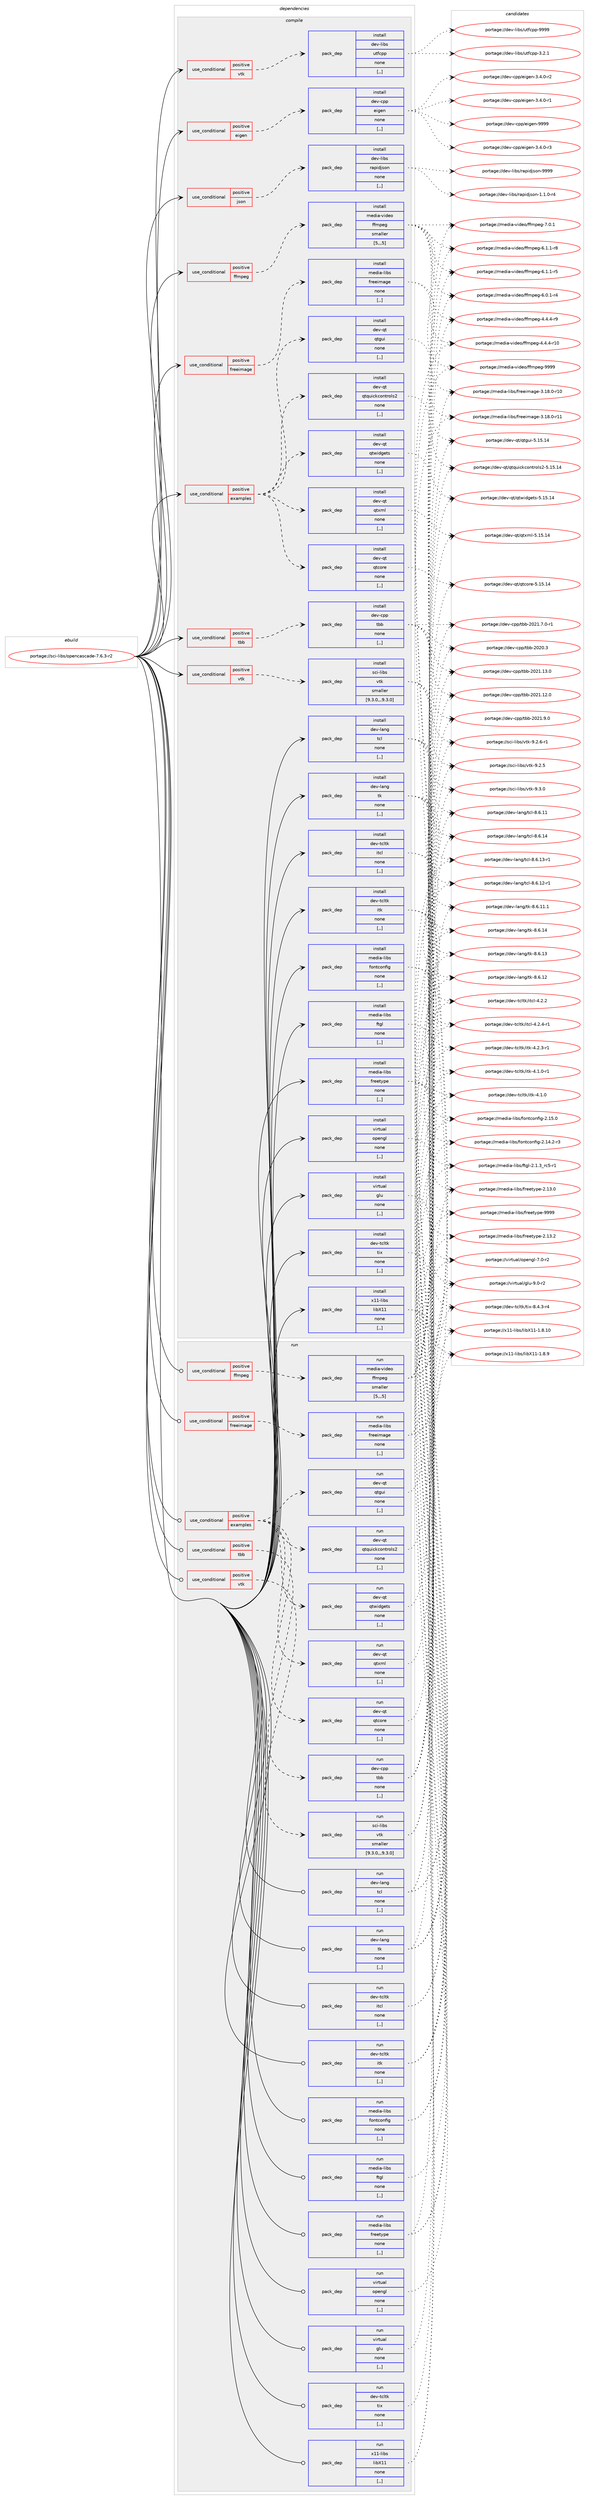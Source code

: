 digraph prolog {

# *************
# Graph options
# *************

newrank=true;
concentrate=true;
compound=true;
graph [rankdir=LR,fontname=Helvetica,fontsize=10,ranksep=1.5];#, ranksep=2.5, nodesep=0.2];
edge  [arrowhead=vee];
node  [fontname=Helvetica,fontsize=10];

# **********
# The ebuild
# **********

subgraph cluster_leftcol {
color=gray;
label=<<i>ebuild</i>>;
id [label="portage://sci-libs/opencascade-7.6.3-r2", color=red, width=4, href="../sci-libs/opencascade-7.6.3-r2.svg"];
}

# ****************
# The dependencies
# ****************

subgraph cluster_midcol {
color=gray;
label=<<i>dependencies</i>>;
subgraph cluster_compile {
fillcolor="#eeeeee";
style=filled;
label=<<i>compile</i>>;
subgraph cond107196 {
dependency404841 [label=<<TABLE BORDER="0" CELLBORDER="1" CELLSPACING="0" CELLPADDING="4"><TR><TD ROWSPAN="3" CELLPADDING="10">use_conditional</TD></TR><TR><TD>positive</TD></TR><TR><TD>eigen</TD></TR></TABLE>>, shape=none, color=red];
subgraph pack294771 {
dependency404842 [label=<<TABLE BORDER="0" CELLBORDER="1" CELLSPACING="0" CELLPADDING="4" WIDTH="220"><TR><TD ROWSPAN="6" CELLPADDING="30">pack_dep</TD></TR><TR><TD WIDTH="110">install</TD></TR><TR><TD>dev-cpp</TD></TR><TR><TD>eigen</TD></TR><TR><TD>none</TD></TR><TR><TD>[,,]</TD></TR></TABLE>>, shape=none, color=blue];
}
dependency404841:e -> dependency404842:w [weight=20,style="dashed",arrowhead="vee"];
}
id:e -> dependency404841:w [weight=20,style="solid",arrowhead="vee"];
subgraph cond107197 {
dependency404843 [label=<<TABLE BORDER="0" CELLBORDER="1" CELLSPACING="0" CELLPADDING="4"><TR><TD ROWSPAN="3" CELLPADDING="10">use_conditional</TD></TR><TR><TD>positive</TD></TR><TR><TD>examples</TD></TR></TABLE>>, shape=none, color=red];
subgraph pack294772 {
dependency404844 [label=<<TABLE BORDER="0" CELLBORDER="1" CELLSPACING="0" CELLPADDING="4" WIDTH="220"><TR><TD ROWSPAN="6" CELLPADDING="30">pack_dep</TD></TR><TR><TD WIDTH="110">install</TD></TR><TR><TD>dev-qt</TD></TR><TR><TD>qtcore</TD></TR><TR><TD>none</TD></TR><TR><TD>[,,]</TD></TR></TABLE>>, shape=none, color=blue];
}
dependency404843:e -> dependency404844:w [weight=20,style="dashed",arrowhead="vee"];
subgraph pack294773 {
dependency404845 [label=<<TABLE BORDER="0" CELLBORDER="1" CELLSPACING="0" CELLPADDING="4" WIDTH="220"><TR><TD ROWSPAN="6" CELLPADDING="30">pack_dep</TD></TR><TR><TD WIDTH="110">install</TD></TR><TR><TD>dev-qt</TD></TR><TR><TD>qtgui</TD></TR><TR><TD>none</TD></TR><TR><TD>[,,]</TD></TR></TABLE>>, shape=none, color=blue];
}
dependency404843:e -> dependency404845:w [weight=20,style="dashed",arrowhead="vee"];
subgraph pack294774 {
dependency404846 [label=<<TABLE BORDER="0" CELLBORDER="1" CELLSPACING="0" CELLPADDING="4" WIDTH="220"><TR><TD ROWSPAN="6" CELLPADDING="30">pack_dep</TD></TR><TR><TD WIDTH="110">install</TD></TR><TR><TD>dev-qt</TD></TR><TR><TD>qtquickcontrols2</TD></TR><TR><TD>none</TD></TR><TR><TD>[,,]</TD></TR></TABLE>>, shape=none, color=blue];
}
dependency404843:e -> dependency404846:w [weight=20,style="dashed",arrowhead="vee"];
subgraph pack294775 {
dependency404847 [label=<<TABLE BORDER="0" CELLBORDER="1" CELLSPACING="0" CELLPADDING="4" WIDTH="220"><TR><TD ROWSPAN="6" CELLPADDING="30">pack_dep</TD></TR><TR><TD WIDTH="110">install</TD></TR><TR><TD>dev-qt</TD></TR><TR><TD>qtwidgets</TD></TR><TR><TD>none</TD></TR><TR><TD>[,,]</TD></TR></TABLE>>, shape=none, color=blue];
}
dependency404843:e -> dependency404847:w [weight=20,style="dashed",arrowhead="vee"];
subgraph pack294776 {
dependency404848 [label=<<TABLE BORDER="0" CELLBORDER="1" CELLSPACING="0" CELLPADDING="4" WIDTH="220"><TR><TD ROWSPAN="6" CELLPADDING="30">pack_dep</TD></TR><TR><TD WIDTH="110">install</TD></TR><TR><TD>dev-qt</TD></TR><TR><TD>qtxml</TD></TR><TR><TD>none</TD></TR><TR><TD>[,,]</TD></TR></TABLE>>, shape=none, color=blue];
}
dependency404843:e -> dependency404848:w [weight=20,style="dashed",arrowhead="vee"];
}
id:e -> dependency404843:w [weight=20,style="solid",arrowhead="vee"];
subgraph cond107198 {
dependency404849 [label=<<TABLE BORDER="0" CELLBORDER="1" CELLSPACING="0" CELLPADDING="4"><TR><TD ROWSPAN="3" CELLPADDING="10">use_conditional</TD></TR><TR><TD>positive</TD></TR><TR><TD>ffmpeg</TD></TR></TABLE>>, shape=none, color=red];
subgraph pack294777 {
dependency404850 [label=<<TABLE BORDER="0" CELLBORDER="1" CELLSPACING="0" CELLPADDING="4" WIDTH="220"><TR><TD ROWSPAN="6" CELLPADDING="30">pack_dep</TD></TR><TR><TD WIDTH="110">install</TD></TR><TR><TD>media-video</TD></TR><TR><TD>ffmpeg</TD></TR><TR><TD>smaller</TD></TR><TR><TD>[5,,,5]</TD></TR></TABLE>>, shape=none, color=blue];
}
dependency404849:e -> dependency404850:w [weight=20,style="dashed",arrowhead="vee"];
}
id:e -> dependency404849:w [weight=20,style="solid",arrowhead="vee"];
subgraph cond107199 {
dependency404851 [label=<<TABLE BORDER="0" CELLBORDER="1" CELLSPACING="0" CELLPADDING="4"><TR><TD ROWSPAN="3" CELLPADDING="10">use_conditional</TD></TR><TR><TD>positive</TD></TR><TR><TD>freeimage</TD></TR></TABLE>>, shape=none, color=red];
subgraph pack294778 {
dependency404852 [label=<<TABLE BORDER="0" CELLBORDER="1" CELLSPACING="0" CELLPADDING="4" WIDTH="220"><TR><TD ROWSPAN="6" CELLPADDING="30">pack_dep</TD></TR><TR><TD WIDTH="110">install</TD></TR><TR><TD>media-libs</TD></TR><TR><TD>freeimage</TD></TR><TR><TD>none</TD></TR><TR><TD>[,,]</TD></TR></TABLE>>, shape=none, color=blue];
}
dependency404851:e -> dependency404852:w [weight=20,style="dashed",arrowhead="vee"];
}
id:e -> dependency404851:w [weight=20,style="solid",arrowhead="vee"];
subgraph cond107200 {
dependency404853 [label=<<TABLE BORDER="0" CELLBORDER="1" CELLSPACING="0" CELLPADDING="4"><TR><TD ROWSPAN="3" CELLPADDING="10">use_conditional</TD></TR><TR><TD>positive</TD></TR><TR><TD>json</TD></TR></TABLE>>, shape=none, color=red];
subgraph pack294779 {
dependency404854 [label=<<TABLE BORDER="0" CELLBORDER="1" CELLSPACING="0" CELLPADDING="4" WIDTH="220"><TR><TD ROWSPAN="6" CELLPADDING="30">pack_dep</TD></TR><TR><TD WIDTH="110">install</TD></TR><TR><TD>dev-libs</TD></TR><TR><TD>rapidjson</TD></TR><TR><TD>none</TD></TR><TR><TD>[,,]</TD></TR></TABLE>>, shape=none, color=blue];
}
dependency404853:e -> dependency404854:w [weight=20,style="dashed",arrowhead="vee"];
}
id:e -> dependency404853:w [weight=20,style="solid",arrowhead="vee"];
subgraph cond107201 {
dependency404855 [label=<<TABLE BORDER="0" CELLBORDER="1" CELLSPACING="0" CELLPADDING="4"><TR><TD ROWSPAN="3" CELLPADDING="10">use_conditional</TD></TR><TR><TD>positive</TD></TR><TR><TD>tbb</TD></TR></TABLE>>, shape=none, color=red];
subgraph pack294780 {
dependency404856 [label=<<TABLE BORDER="0" CELLBORDER="1" CELLSPACING="0" CELLPADDING="4" WIDTH="220"><TR><TD ROWSPAN="6" CELLPADDING="30">pack_dep</TD></TR><TR><TD WIDTH="110">install</TD></TR><TR><TD>dev-cpp</TD></TR><TR><TD>tbb</TD></TR><TR><TD>none</TD></TR><TR><TD>[,,]</TD></TR></TABLE>>, shape=none, color=blue];
}
dependency404855:e -> dependency404856:w [weight=20,style="dashed",arrowhead="vee"];
}
id:e -> dependency404855:w [weight=20,style="solid",arrowhead="vee"];
subgraph cond107202 {
dependency404857 [label=<<TABLE BORDER="0" CELLBORDER="1" CELLSPACING="0" CELLPADDING="4"><TR><TD ROWSPAN="3" CELLPADDING="10">use_conditional</TD></TR><TR><TD>positive</TD></TR><TR><TD>vtk</TD></TR></TABLE>>, shape=none, color=red];
subgraph pack294781 {
dependency404858 [label=<<TABLE BORDER="0" CELLBORDER="1" CELLSPACING="0" CELLPADDING="4" WIDTH="220"><TR><TD ROWSPAN="6" CELLPADDING="30">pack_dep</TD></TR><TR><TD WIDTH="110">install</TD></TR><TR><TD>dev-libs</TD></TR><TR><TD>utfcpp</TD></TR><TR><TD>none</TD></TR><TR><TD>[,,]</TD></TR></TABLE>>, shape=none, color=blue];
}
dependency404857:e -> dependency404858:w [weight=20,style="dashed",arrowhead="vee"];
}
id:e -> dependency404857:w [weight=20,style="solid",arrowhead="vee"];
subgraph cond107203 {
dependency404859 [label=<<TABLE BORDER="0" CELLBORDER="1" CELLSPACING="0" CELLPADDING="4"><TR><TD ROWSPAN="3" CELLPADDING="10">use_conditional</TD></TR><TR><TD>positive</TD></TR><TR><TD>vtk</TD></TR></TABLE>>, shape=none, color=red];
subgraph pack294782 {
dependency404860 [label=<<TABLE BORDER="0" CELLBORDER="1" CELLSPACING="0" CELLPADDING="4" WIDTH="220"><TR><TD ROWSPAN="6" CELLPADDING="30">pack_dep</TD></TR><TR><TD WIDTH="110">install</TD></TR><TR><TD>sci-libs</TD></TR><TR><TD>vtk</TD></TR><TR><TD>smaller</TD></TR><TR><TD>[9.3.0,,,9.3.0]</TD></TR></TABLE>>, shape=none, color=blue];
}
dependency404859:e -> dependency404860:w [weight=20,style="dashed",arrowhead="vee"];
}
id:e -> dependency404859:w [weight=20,style="solid",arrowhead="vee"];
subgraph pack294783 {
dependency404861 [label=<<TABLE BORDER="0" CELLBORDER="1" CELLSPACING="0" CELLPADDING="4" WIDTH="220"><TR><TD ROWSPAN="6" CELLPADDING="30">pack_dep</TD></TR><TR><TD WIDTH="110">install</TD></TR><TR><TD>dev-lang</TD></TR><TR><TD>tcl</TD></TR><TR><TD>none</TD></TR><TR><TD>[,,]</TD></TR></TABLE>>, shape=none, color=blue];
}
id:e -> dependency404861:w [weight=20,style="solid",arrowhead="vee"];
subgraph pack294784 {
dependency404862 [label=<<TABLE BORDER="0" CELLBORDER="1" CELLSPACING="0" CELLPADDING="4" WIDTH="220"><TR><TD ROWSPAN="6" CELLPADDING="30">pack_dep</TD></TR><TR><TD WIDTH="110">install</TD></TR><TR><TD>dev-lang</TD></TR><TR><TD>tk</TD></TR><TR><TD>none</TD></TR><TR><TD>[,,]</TD></TR></TABLE>>, shape=none, color=blue];
}
id:e -> dependency404862:w [weight=20,style="solid",arrowhead="vee"];
subgraph pack294785 {
dependency404863 [label=<<TABLE BORDER="0" CELLBORDER="1" CELLSPACING="0" CELLPADDING="4" WIDTH="220"><TR><TD ROWSPAN="6" CELLPADDING="30">pack_dep</TD></TR><TR><TD WIDTH="110">install</TD></TR><TR><TD>dev-tcltk</TD></TR><TR><TD>itcl</TD></TR><TR><TD>none</TD></TR><TR><TD>[,,]</TD></TR></TABLE>>, shape=none, color=blue];
}
id:e -> dependency404863:w [weight=20,style="solid",arrowhead="vee"];
subgraph pack294786 {
dependency404864 [label=<<TABLE BORDER="0" CELLBORDER="1" CELLSPACING="0" CELLPADDING="4" WIDTH="220"><TR><TD ROWSPAN="6" CELLPADDING="30">pack_dep</TD></TR><TR><TD WIDTH="110">install</TD></TR><TR><TD>dev-tcltk</TD></TR><TR><TD>itk</TD></TR><TR><TD>none</TD></TR><TR><TD>[,,]</TD></TR></TABLE>>, shape=none, color=blue];
}
id:e -> dependency404864:w [weight=20,style="solid",arrowhead="vee"];
subgraph pack294787 {
dependency404865 [label=<<TABLE BORDER="0" CELLBORDER="1" CELLSPACING="0" CELLPADDING="4" WIDTH="220"><TR><TD ROWSPAN="6" CELLPADDING="30">pack_dep</TD></TR><TR><TD WIDTH="110">install</TD></TR><TR><TD>dev-tcltk</TD></TR><TR><TD>tix</TD></TR><TR><TD>none</TD></TR><TR><TD>[,,]</TD></TR></TABLE>>, shape=none, color=blue];
}
id:e -> dependency404865:w [weight=20,style="solid",arrowhead="vee"];
subgraph pack294788 {
dependency404866 [label=<<TABLE BORDER="0" CELLBORDER="1" CELLSPACING="0" CELLPADDING="4" WIDTH="220"><TR><TD ROWSPAN="6" CELLPADDING="30">pack_dep</TD></TR><TR><TD WIDTH="110">install</TD></TR><TR><TD>media-libs</TD></TR><TR><TD>fontconfig</TD></TR><TR><TD>none</TD></TR><TR><TD>[,,]</TD></TR></TABLE>>, shape=none, color=blue];
}
id:e -> dependency404866:w [weight=20,style="solid",arrowhead="vee"];
subgraph pack294789 {
dependency404867 [label=<<TABLE BORDER="0" CELLBORDER="1" CELLSPACING="0" CELLPADDING="4" WIDTH="220"><TR><TD ROWSPAN="6" CELLPADDING="30">pack_dep</TD></TR><TR><TD WIDTH="110">install</TD></TR><TR><TD>media-libs</TD></TR><TR><TD>freetype</TD></TR><TR><TD>none</TD></TR><TR><TD>[,,]</TD></TR></TABLE>>, shape=none, color=blue];
}
id:e -> dependency404867:w [weight=20,style="solid",arrowhead="vee"];
subgraph pack294790 {
dependency404868 [label=<<TABLE BORDER="0" CELLBORDER="1" CELLSPACING="0" CELLPADDING="4" WIDTH="220"><TR><TD ROWSPAN="6" CELLPADDING="30">pack_dep</TD></TR><TR><TD WIDTH="110">install</TD></TR><TR><TD>media-libs</TD></TR><TR><TD>ftgl</TD></TR><TR><TD>none</TD></TR><TR><TD>[,,]</TD></TR></TABLE>>, shape=none, color=blue];
}
id:e -> dependency404868:w [weight=20,style="solid",arrowhead="vee"];
subgraph pack294791 {
dependency404869 [label=<<TABLE BORDER="0" CELLBORDER="1" CELLSPACING="0" CELLPADDING="4" WIDTH="220"><TR><TD ROWSPAN="6" CELLPADDING="30">pack_dep</TD></TR><TR><TD WIDTH="110">install</TD></TR><TR><TD>virtual</TD></TR><TR><TD>glu</TD></TR><TR><TD>none</TD></TR><TR><TD>[,,]</TD></TR></TABLE>>, shape=none, color=blue];
}
id:e -> dependency404869:w [weight=20,style="solid",arrowhead="vee"];
subgraph pack294792 {
dependency404870 [label=<<TABLE BORDER="0" CELLBORDER="1" CELLSPACING="0" CELLPADDING="4" WIDTH="220"><TR><TD ROWSPAN="6" CELLPADDING="30">pack_dep</TD></TR><TR><TD WIDTH="110">install</TD></TR><TR><TD>virtual</TD></TR><TR><TD>opengl</TD></TR><TR><TD>none</TD></TR><TR><TD>[,,]</TD></TR></TABLE>>, shape=none, color=blue];
}
id:e -> dependency404870:w [weight=20,style="solid",arrowhead="vee"];
subgraph pack294793 {
dependency404871 [label=<<TABLE BORDER="0" CELLBORDER="1" CELLSPACING="0" CELLPADDING="4" WIDTH="220"><TR><TD ROWSPAN="6" CELLPADDING="30">pack_dep</TD></TR><TR><TD WIDTH="110">install</TD></TR><TR><TD>x11-libs</TD></TR><TR><TD>libX11</TD></TR><TR><TD>none</TD></TR><TR><TD>[,,]</TD></TR></TABLE>>, shape=none, color=blue];
}
id:e -> dependency404871:w [weight=20,style="solid",arrowhead="vee"];
}
subgraph cluster_compileandrun {
fillcolor="#eeeeee";
style=filled;
label=<<i>compile and run</i>>;
}
subgraph cluster_run {
fillcolor="#eeeeee";
style=filled;
label=<<i>run</i>>;
subgraph cond107204 {
dependency404872 [label=<<TABLE BORDER="0" CELLBORDER="1" CELLSPACING="0" CELLPADDING="4"><TR><TD ROWSPAN="3" CELLPADDING="10">use_conditional</TD></TR><TR><TD>positive</TD></TR><TR><TD>examples</TD></TR></TABLE>>, shape=none, color=red];
subgraph pack294794 {
dependency404873 [label=<<TABLE BORDER="0" CELLBORDER="1" CELLSPACING="0" CELLPADDING="4" WIDTH="220"><TR><TD ROWSPAN="6" CELLPADDING="30">pack_dep</TD></TR><TR><TD WIDTH="110">run</TD></TR><TR><TD>dev-qt</TD></TR><TR><TD>qtcore</TD></TR><TR><TD>none</TD></TR><TR><TD>[,,]</TD></TR></TABLE>>, shape=none, color=blue];
}
dependency404872:e -> dependency404873:w [weight=20,style="dashed",arrowhead="vee"];
subgraph pack294795 {
dependency404874 [label=<<TABLE BORDER="0" CELLBORDER="1" CELLSPACING="0" CELLPADDING="4" WIDTH="220"><TR><TD ROWSPAN="6" CELLPADDING="30">pack_dep</TD></TR><TR><TD WIDTH="110">run</TD></TR><TR><TD>dev-qt</TD></TR><TR><TD>qtgui</TD></TR><TR><TD>none</TD></TR><TR><TD>[,,]</TD></TR></TABLE>>, shape=none, color=blue];
}
dependency404872:e -> dependency404874:w [weight=20,style="dashed",arrowhead="vee"];
subgraph pack294796 {
dependency404875 [label=<<TABLE BORDER="0" CELLBORDER="1" CELLSPACING="0" CELLPADDING="4" WIDTH="220"><TR><TD ROWSPAN="6" CELLPADDING="30">pack_dep</TD></TR><TR><TD WIDTH="110">run</TD></TR><TR><TD>dev-qt</TD></TR><TR><TD>qtquickcontrols2</TD></TR><TR><TD>none</TD></TR><TR><TD>[,,]</TD></TR></TABLE>>, shape=none, color=blue];
}
dependency404872:e -> dependency404875:w [weight=20,style="dashed",arrowhead="vee"];
subgraph pack294797 {
dependency404876 [label=<<TABLE BORDER="0" CELLBORDER="1" CELLSPACING="0" CELLPADDING="4" WIDTH="220"><TR><TD ROWSPAN="6" CELLPADDING="30">pack_dep</TD></TR><TR><TD WIDTH="110">run</TD></TR><TR><TD>dev-qt</TD></TR><TR><TD>qtwidgets</TD></TR><TR><TD>none</TD></TR><TR><TD>[,,]</TD></TR></TABLE>>, shape=none, color=blue];
}
dependency404872:e -> dependency404876:w [weight=20,style="dashed",arrowhead="vee"];
subgraph pack294798 {
dependency404877 [label=<<TABLE BORDER="0" CELLBORDER="1" CELLSPACING="0" CELLPADDING="4" WIDTH="220"><TR><TD ROWSPAN="6" CELLPADDING="30">pack_dep</TD></TR><TR><TD WIDTH="110">run</TD></TR><TR><TD>dev-qt</TD></TR><TR><TD>qtxml</TD></TR><TR><TD>none</TD></TR><TR><TD>[,,]</TD></TR></TABLE>>, shape=none, color=blue];
}
dependency404872:e -> dependency404877:w [weight=20,style="dashed",arrowhead="vee"];
}
id:e -> dependency404872:w [weight=20,style="solid",arrowhead="odot"];
subgraph cond107205 {
dependency404878 [label=<<TABLE BORDER="0" CELLBORDER="1" CELLSPACING="0" CELLPADDING="4"><TR><TD ROWSPAN="3" CELLPADDING="10">use_conditional</TD></TR><TR><TD>positive</TD></TR><TR><TD>ffmpeg</TD></TR></TABLE>>, shape=none, color=red];
subgraph pack294799 {
dependency404879 [label=<<TABLE BORDER="0" CELLBORDER="1" CELLSPACING="0" CELLPADDING="4" WIDTH="220"><TR><TD ROWSPAN="6" CELLPADDING="30">pack_dep</TD></TR><TR><TD WIDTH="110">run</TD></TR><TR><TD>media-video</TD></TR><TR><TD>ffmpeg</TD></TR><TR><TD>smaller</TD></TR><TR><TD>[5,,,5]</TD></TR></TABLE>>, shape=none, color=blue];
}
dependency404878:e -> dependency404879:w [weight=20,style="dashed",arrowhead="vee"];
}
id:e -> dependency404878:w [weight=20,style="solid",arrowhead="odot"];
subgraph cond107206 {
dependency404880 [label=<<TABLE BORDER="0" CELLBORDER="1" CELLSPACING="0" CELLPADDING="4"><TR><TD ROWSPAN="3" CELLPADDING="10">use_conditional</TD></TR><TR><TD>positive</TD></TR><TR><TD>freeimage</TD></TR></TABLE>>, shape=none, color=red];
subgraph pack294800 {
dependency404881 [label=<<TABLE BORDER="0" CELLBORDER="1" CELLSPACING="0" CELLPADDING="4" WIDTH="220"><TR><TD ROWSPAN="6" CELLPADDING="30">pack_dep</TD></TR><TR><TD WIDTH="110">run</TD></TR><TR><TD>media-libs</TD></TR><TR><TD>freeimage</TD></TR><TR><TD>none</TD></TR><TR><TD>[,,]</TD></TR></TABLE>>, shape=none, color=blue];
}
dependency404880:e -> dependency404881:w [weight=20,style="dashed",arrowhead="vee"];
}
id:e -> dependency404880:w [weight=20,style="solid",arrowhead="odot"];
subgraph cond107207 {
dependency404882 [label=<<TABLE BORDER="0" CELLBORDER="1" CELLSPACING="0" CELLPADDING="4"><TR><TD ROWSPAN="3" CELLPADDING="10">use_conditional</TD></TR><TR><TD>positive</TD></TR><TR><TD>tbb</TD></TR></TABLE>>, shape=none, color=red];
subgraph pack294801 {
dependency404883 [label=<<TABLE BORDER="0" CELLBORDER="1" CELLSPACING="0" CELLPADDING="4" WIDTH="220"><TR><TD ROWSPAN="6" CELLPADDING="30">pack_dep</TD></TR><TR><TD WIDTH="110">run</TD></TR><TR><TD>dev-cpp</TD></TR><TR><TD>tbb</TD></TR><TR><TD>none</TD></TR><TR><TD>[,,]</TD></TR></TABLE>>, shape=none, color=blue];
}
dependency404882:e -> dependency404883:w [weight=20,style="dashed",arrowhead="vee"];
}
id:e -> dependency404882:w [weight=20,style="solid",arrowhead="odot"];
subgraph cond107208 {
dependency404884 [label=<<TABLE BORDER="0" CELLBORDER="1" CELLSPACING="0" CELLPADDING="4"><TR><TD ROWSPAN="3" CELLPADDING="10">use_conditional</TD></TR><TR><TD>positive</TD></TR><TR><TD>vtk</TD></TR></TABLE>>, shape=none, color=red];
subgraph pack294802 {
dependency404885 [label=<<TABLE BORDER="0" CELLBORDER="1" CELLSPACING="0" CELLPADDING="4" WIDTH="220"><TR><TD ROWSPAN="6" CELLPADDING="30">pack_dep</TD></TR><TR><TD WIDTH="110">run</TD></TR><TR><TD>sci-libs</TD></TR><TR><TD>vtk</TD></TR><TR><TD>smaller</TD></TR><TR><TD>[9.3.0,,,9.3.0]</TD></TR></TABLE>>, shape=none, color=blue];
}
dependency404884:e -> dependency404885:w [weight=20,style="dashed",arrowhead="vee"];
}
id:e -> dependency404884:w [weight=20,style="solid",arrowhead="odot"];
subgraph pack294803 {
dependency404886 [label=<<TABLE BORDER="0" CELLBORDER="1" CELLSPACING="0" CELLPADDING="4" WIDTH="220"><TR><TD ROWSPAN="6" CELLPADDING="30">pack_dep</TD></TR><TR><TD WIDTH="110">run</TD></TR><TR><TD>dev-lang</TD></TR><TR><TD>tcl</TD></TR><TR><TD>none</TD></TR><TR><TD>[,,]</TD></TR></TABLE>>, shape=none, color=blue];
}
id:e -> dependency404886:w [weight=20,style="solid",arrowhead="odot"];
subgraph pack294804 {
dependency404887 [label=<<TABLE BORDER="0" CELLBORDER="1" CELLSPACING="0" CELLPADDING="4" WIDTH="220"><TR><TD ROWSPAN="6" CELLPADDING="30">pack_dep</TD></TR><TR><TD WIDTH="110">run</TD></TR><TR><TD>dev-lang</TD></TR><TR><TD>tk</TD></TR><TR><TD>none</TD></TR><TR><TD>[,,]</TD></TR></TABLE>>, shape=none, color=blue];
}
id:e -> dependency404887:w [weight=20,style="solid",arrowhead="odot"];
subgraph pack294805 {
dependency404888 [label=<<TABLE BORDER="0" CELLBORDER="1" CELLSPACING="0" CELLPADDING="4" WIDTH="220"><TR><TD ROWSPAN="6" CELLPADDING="30">pack_dep</TD></TR><TR><TD WIDTH="110">run</TD></TR><TR><TD>dev-tcltk</TD></TR><TR><TD>itcl</TD></TR><TR><TD>none</TD></TR><TR><TD>[,,]</TD></TR></TABLE>>, shape=none, color=blue];
}
id:e -> dependency404888:w [weight=20,style="solid",arrowhead="odot"];
subgraph pack294806 {
dependency404889 [label=<<TABLE BORDER="0" CELLBORDER="1" CELLSPACING="0" CELLPADDING="4" WIDTH="220"><TR><TD ROWSPAN="6" CELLPADDING="30">pack_dep</TD></TR><TR><TD WIDTH="110">run</TD></TR><TR><TD>dev-tcltk</TD></TR><TR><TD>itk</TD></TR><TR><TD>none</TD></TR><TR><TD>[,,]</TD></TR></TABLE>>, shape=none, color=blue];
}
id:e -> dependency404889:w [weight=20,style="solid",arrowhead="odot"];
subgraph pack294807 {
dependency404890 [label=<<TABLE BORDER="0" CELLBORDER="1" CELLSPACING="0" CELLPADDING="4" WIDTH="220"><TR><TD ROWSPAN="6" CELLPADDING="30">pack_dep</TD></TR><TR><TD WIDTH="110">run</TD></TR><TR><TD>dev-tcltk</TD></TR><TR><TD>tix</TD></TR><TR><TD>none</TD></TR><TR><TD>[,,]</TD></TR></TABLE>>, shape=none, color=blue];
}
id:e -> dependency404890:w [weight=20,style="solid",arrowhead="odot"];
subgraph pack294808 {
dependency404891 [label=<<TABLE BORDER="0" CELLBORDER="1" CELLSPACING="0" CELLPADDING="4" WIDTH="220"><TR><TD ROWSPAN="6" CELLPADDING="30">pack_dep</TD></TR><TR><TD WIDTH="110">run</TD></TR><TR><TD>media-libs</TD></TR><TR><TD>fontconfig</TD></TR><TR><TD>none</TD></TR><TR><TD>[,,]</TD></TR></TABLE>>, shape=none, color=blue];
}
id:e -> dependency404891:w [weight=20,style="solid",arrowhead="odot"];
subgraph pack294809 {
dependency404892 [label=<<TABLE BORDER="0" CELLBORDER="1" CELLSPACING="0" CELLPADDING="4" WIDTH="220"><TR><TD ROWSPAN="6" CELLPADDING="30">pack_dep</TD></TR><TR><TD WIDTH="110">run</TD></TR><TR><TD>media-libs</TD></TR><TR><TD>freetype</TD></TR><TR><TD>none</TD></TR><TR><TD>[,,]</TD></TR></TABLE>>, shape=none, color=blue];
}
id:e -> dependency404892:w [weight=20,style="solid",arrowhead="odot"];
subgraph pack294810 {
dependency404893 [label=<<TABLE BORDER="0" CELLBORDER="1" CELLSPACING="0" CELLPADDING="4" WIDTH="220"><TR><TD ROWSPAN="6" CELLPADDING="30">pack_dep</TD></TR><TR><TD WIDTH="110">run</TD></TR><TR><TD>media-libs</TD></TR><TR><TD>ftgl</TD></TR><TR><TD>none</TD></TR><TR><TD>[,,]</TD></TR></TABLE>>, shape=none, color=blue];
}
id:e -> dependency404893:w [weight=20,style="solid",arrowhead="odot"];
subgraph pack294811 {
dependency404894 [label=<<TABLE BORDER="0" CELLBORDER="1" CELLSPACING="0" CELLPADDING="4" WIDTH="220"><TR><TD ROWSPAN="6" CELLPADDING="30">pack_dep</TD></TR><TR><TD WIDTH="110">run</TD></TR><TR><TD>virtual</TD></TR><TR><TD>glu</TD></TR><TR><TD>none</TD></TR><TR><TD>[,,]</TD></TR></TABLE>>, shape=none, color=blue];
}
id:e -> dependency404894:w [weight=20,style="solid",arrowhead="odot"];
subgraph pack294812 {
dependency404895 [label=<<TABLE BORDER="0" CELLBORDER="1" CELLSPACING="0" CELLPADDING="4" WIDTH="220"><TR><TD ROWSPAN="6" CELLPADDING="30">pack_dep</TD></TR><TR><TD WIDTH="110">run</TD></TR><TR><TD>virtual</TD></TR><TR><TD>opengl</TD></TR><TR><TD>none</TD></TR><TR><TD>[,,]</TD></TR></TABLE>>, shape=none, color=blue];
}
id:e -> dependency404895:w [weight=20,style="solid",arrowhead="odot"];
subgraph pack294813 {
dependency404896 [label=<<TABLE BORDER="0" CELLBORDER="1" CELLSPACING="0" CELLPADDING="4" WIDTH="220"><TR><TD ROWSPAN="6" CELLPADDING="30">pack_dep</TD></TR><TR><TD WIDTH="110">run</TD></TR><TR><TD>x11-libs</TD></TR><TR><TD>libX11</TD></TR><TR><TD>none</TD></TR><TR><TD>[,,]</TD></TR></TABLE>>, shape=none, color=blue];
}
id:e -> dependency404896:w [weight=20,style="solid",arrowhead="odot"];
}
}

# **************
# The candidates
# **************

subgraph cluster_choices {
rank=same;
color=gray;
label=<<i>candidates</i>>;

subgraph choice294771 {
color=black;
nodesep=1;
choice1001011184599112112471011051031011104557575757 [label="portage://dev-cpp/eigen-9999", color=red, width=4,href="../dev-cpp/eigen-9999.svg"];
choice1001011184599112112471011051031011104551465246484511451 [label="portage://dev-cpp/eigen-3.4.0-r3", color=red, width=4,href="../dev-cpp/eigen-3.4.0-r3.svg"];
choice1001011184599112112471011051031011104551465246484511450 [label="portage://dev-cpp/eigen-3.4.0-r2", color=red, width=4,href="../dev-cpp/eigen-3.4.0-r2.svg"];
choice1001011184599112112471011051031011104551465246484511449 [label="portage://dev-cpp/eigen-3.4.0-r1", color=red, width=4,href="../dev-cpp/eigen-3.4.0-r1.svg"];
dependency404842:e -> choice1001011184599112112471011051031011104557575757:w [style=dotted,weight="100"];
dependency404842:e -> choice1001011184599112112471011051031011104551465246484511451:w [style=dotted,weight="100"];
dependency404842:e -> choice1001011184599112112471011051031011104551465246484511450:w [style=dotted,weight="100"];
dependency404842:e -> choice1001011184599112112471011051031011104551465246484511449:w [style=dotted,weight="100"];
}
subgraph choice294772 {
color=black;
nodesep=1;
choice1001011184511311647113116991111141014553464953464952 [label="portage://dev-qt/qtcore-5.15.14", color=red, width=4,href="../dev-qt/qtcore-5.15.14.svg"];
dependency404844:e -> choice1001011184511311647113116991111141014553464953464952:w [style=dotted,weight="100"];
}
subgraph choice294773 {
color=black;
nodesep=1;
choice10010111845113116471131161031171054553464953464952 [label="portage://dev-qt/qtgui-5.15.14", color=red, width=4,href="../dev-qt/qtgui-5.15.14.svg"];
dependency404845:e -> choice10010111845113116471131161031171054553464953464952:w [style=dotted,weight="100"];
}
subgraph choice294774 {
color=black;
nodesep=1;
choice10010111845113116471131161131171059910799111110116114111108115504553464953464952 [label="portage://dev-qt/qtquickcontrols2-5.15.14", color=red, width=4,href="../dev-qt/qtquickcontrols2-5.15.14.svg"];
dependency404846:e -> choice10010111845113116471131161131171059910799111110116114111108115504553464953464952:w [style=dotted,weight="100"];
}
subgraph choice294775 {
color=black;
nodesep=1;
choice10010111845113116471131161191051001031011161154553464953464952 [label="portage://dev-qt/qtwidgets-5.15.14", color=red, width=4,href="../dev-qt/qtwidgets-5.15.14.svg"];
dependency404847:e -> choice10010111845113116471131161191051001031011161154553464953464952:w [style=dotted,weight="100"];
}
subgraph choice294776 {
color=black;
nodesep=1;
choice10010111845113116471131161201091084553464953464952 [label="portage://dev-qt/qtxml-5.15.14", color=red, width=4,href="../dev-qt/qtxml-5.15.14.svg"];
dependency404848:e -> choice10010111845113116471131161201091084553464953464952:w [style=dotted,weight="100"];
}
subgraph choice294777 {
color=black;
nodesep=1;
choice1091011001059745118105100101111471021021091121011034557575757 [label="portage://media-video/ffmpeg-9999", color=red, width=4,href="../media-video/ffmpeg-9999.svg"];
choice109101100105974511810510010111147102102109112101103455546484649 [label="portage://media-video/ffmpeg-7.0.1", color=red, width=4,href="../media-video/ffmpeg-7.0.1.svg"];
choice1091011001059745118105100101111471021021091121011034554464946494511456 [label="portage://media-video/ffmpeg-6.1.1-r8", color=red, width=4,href="../media-video/ffmpeg-6.1.1-r8.svg"];
choice1091011001059745118105100101111471021021091121011034554464946494511453 [label="portage://media-video/ffmpeg-6.1.1-r5", color=red, width=4,href="../media-video/ffmpeg-6.1.1-r5.svg"];
choice1091011001059745118105100101111471021021091121011034554464846494511452 [label="portage://media-video/ffmpeg-6.0.1-r4", color=red, width=4,href="../media-video/ffmpeg-6.0.1-r4.svg"];
choice1091011001059745118105100101111471021021091121011034552465246524511457 [label="portage://media-video/ffmpeg-4.4.4-r9", color=red, width=4,href="../media-video/ffmpeg-4.4.4-r9.svg"];
choice109101100105974511810510010111147102102109112101103455246524652451144948 [label="portage://media-video/ffmpeg-4.4.4-r10", color=red, width=4,href="../media-video/ffmpeg-4.4.4-r10.svg"];
dependency404850:e -> choice1091011001059745118105100101111471021021091121011034557575757:w [style=dotted,weight="100"];
dependency404850:e -> choice109101100105974511810510010111147102102109112101103455546484649:w [style=dotted,weight="100"];
dependency404850:e -> choice1091011001059745118105100101111471021021091121011034554464946494511456:w [style=dotted,weight="100"];
dependency404850:e -> choice1091011001059745118105100101111471021021091121011034554464946494511453:w [style=dotted,weight="100"];
dependency404850:e -> choice1091011001059745118105100101111471021021091121011034554464846494511452:w [style=dotted,weight="100"];
dependency404850:e -> choice1091011001059745118105100101111471021021091121011034552465246524511457:w [style=dotted,weight="100"];
dependency404850:e -> choice109101100105974511810510010111147102102109112101103455246524652451144948:w [style=dotted,weight="100"];
}
subgraph choice294778 {
color=black;
nodesep=1;
choice109101100105974510810598115471021141011011051099710310145514649564648451144949 [label="portage://media-libs/freeimage-3.18.0-r11", color=red, width=4,href="../media-libs/freeimage-3.18.0-r11.svg"];
choice109101100105974510810598115471021141011011051099710310145514649564648451144948 [label="portage://media-libs/freeimage-3.18.0-r10", color=red, width=4,href="../media-libs/freeimage-3.18.0-r10.svg"];
dependency404852:e -> choice109101100105974510810598115471021141011011051099710310145514649564648451144949:w [style=dotted,weight="100"];
dependency404852:e -> choice109101100105974510810598115471021141011011051099710310145514649564648451144948:w [style=dotted,weight="100"];
}
subgraph choice294779 {
color=black;
nodesep=1;
choice100101118451081059811547114971121051001061151111104557575757 [label="portage://dev-libs/rapidjson-9999", color=red, width=4,href="../dev-libs/rapidjson-9999.svg"];
choice100101118451081059811547114971121051001061151111104549464946484511452 [label="portage://dev-libs/rapidjson-1.1.0-r4", color=red, width=4,href="../dev-libs/rapidjson-1.1.0-r4.svg"];
dependency404854:e -> choice100101118451081059811547114971121051001061151111104557575757:w [style=dotted,weight="100"];
dependency404854:e -> choice100101118451081059811547114971121051001061151111104549464946484511452:w [style=dotted,weight="100"];
}
subgraph choice294780 {
color=black;
nodesep=1;
choice100101118459911211247116989845504850494649514648 [label="portage://dev-cpp/tbb-2021.13.0", color=red, width=4,href="../dev-cpp/tbb-2021.13.0.svg"];
choice100101118459911211247116989845504850494649504648 [label="portage://dev-cpp/tbb-2021.12.0", color=red, width=4,href="../dev-cpp/tbb-2021.12.0.svg"];
choice1001011184599112112471169898455048504946574648 [label="portage://dev-cpp/tbb-2021.9.0", color=red, width=4,href="../dev-cpp/tbb-2021.9.0.svg"];
choice10010111845991121124711698984550485049465546484511449 [label="portage://dev-cpp/tbb-2021.7.0-r1", color=red, width=4,href="../dev-cpp/tbb-2021.7.0-r1.svg"];
choice100101118459911211247116989845504850484651 [label="portage://dev-cpp/tbb-2020.3", color=red, width=4,href="../dev-cpp/tbb-2020.3.svg"];
dependency404856:e -> choice100101118459911211247116989845504850494649514648:w [style=dotted,weight="100"];
dependency404856:e -> choice100101118459911211247116989845504850494649504648:w [style=dotted,weight="100"];
dependency404856:e -> choice1001011184599112112471169898455048504946574648:w [style=dotted,weight="100"];
dependency404856:e -> choice10010111845991121124711698984550485049465546484511449:w [style=dotted,weight="100"];
dependency404856:e -> choice100101118459911211247116989845504850484651:w [style=dotted,weight="100"];
}
subgraph choice294781 {
color=black;
nodesep=1;
choice100101118451081059811547117116102991121124557575757 [label="portage://dev-libs/utfcpp-9999", color=red, width=4,href="../dev-libs/utfcpp-9999.svg"];
choice10010111845108105981154711711610299112112455146504649 [label="portage://dev-libs/utfcpp-3.2.1", color=red, width=4,href="../dev-libs/utfcpp-3.2.1.svg"];
dependency404858:e -> choice100101118451081059811547117116102991121124557575757:w [style=dotted,weight="100"];
dependency404858:e -> choice10010111845108105981154711711610299112112455146504649:w [style=dotted,weight="100"];
}
subgraph choice294782 {
color=black;
nodesep=1;
choice11599105451081059811547118116107455746514648 [label="portage://sci-libs/vtk-9.3.0", color=red, width=4,href="../sci-libs/vtk-9.3.0.svg"];
choice115991054510810598115471181161074557465046544511449 [label="portage://sci-libs/vtk-9.2.6-r1", color=red, width=4,href="../sci-libs/vtk-9.2.6-r1.svg"];
choice11599105451081059811547118116107455746504653 [label="portage://sci-libs/vtk-9.2.5", color=red, width=4,href="../sci-libs/vtk-9.2.5.svg"];
dependency404860:e -> choice11599105451081059811547118116107455746514648:w [style=dotted,weight="100"];
dependency404860:e -> choice115991054510810598115471181161074557465046544511449:w [style=dotted,weight="100"];
dependency404860:e -> choice11599105451081059811547118116107455746504653:w [style=dotted,weight="100"];
}
subgraph choice294783 {
color=black;
nodesep=1;
choice1001011184510897110103471169910845564654464952 [label="portage://dev-lang/tcl-8.6.14", color=red, width=4,href="../dev-lang/tcl-8.6.14.svg"];
choice10010111845108971101034711699108455646544649514511449 [label="portage://dev-lang/tcl-8.6.13-r1", color=red, width=4,href="../dev-lang/tcl-8.6.13-r1.svg"];
choice10010111845108971101034711699108455646544649504511449 [label="portage://dev-lang/tcl-8.6.12-r1", color=red, width=4,href="../dev-lang/tcl-8.6.12-r1.svg"];
choice1001011184510897110103471169910845564654464949 [label="portage://dev-lang/tcl-8.6.11", color=red, width=4,href="../dev-lang/tcl-8.6.11.svg"];
dependency404861:e -> choice1001011184510897110103471169910845564654464952:w [style=dotted,weight="100"];
dependency404861:e -> choice10010111845108971101034711699108455646544649514511449:w [style=dotted,weight="100"];
dependency404861:e -> choice10010111845108971101034711699108455646544649504511449:w [style=dotted,weight="100"];
dependency404861:e -> choice1001011184510897110103471169910845564654464949:w [style=dotted,weight="100"];
}
subgraph choice294784 {
color=black;
nodesep=1;
choice10010111845108971101034711610745564654464952 [label="portage://dev-lang/tk-8.6.14", color=red, width=4,href="../dev-lang/tk-8.6.14.svg"];
choice10010111845108971101034711610745564654464951 [label="portage://dev-lang/tk-8.6.13", color=red, width=4,href="../dev-lang/tk-8.6.13.svg"];
choice10010111845108971101034711610745564654464950 [label="portage://dev-lang/tk-8.6.12", color=red, width=4,href="../dev-lang/tk-8.6.12.svg"];
choice100101118451089711010347116107455646544649494649 [label="portage://dev-lang/tk-8.6.11.1", color=red, width=4,href="../dev-lang/tk-8.6.11.1.svg"];
dependency404862:e -> choice10010111845108971101034711610745564654464952:w [style=dotted,weight="100"];
dependency404862:e -> choice10010111845108971101034711610745564654464951:w [style=dotted,weight="100"];
dependency404862:e -> choice10010111845108971101034711610745564654464950:w [style=dotted,weight="100"];
dependency404862:e -> choice100101118451089711010347116107455646544649494649:w [style=dotted,weight="100"];
}
subgraph choice294785 {
color=black;
nodesep=1;
choice100101118451169910811610747105116991084552465046524511449 [label="portage://dev-tcltk/itcl-4.2.4-r1", color=red, width=4,href="../dev-tcltk/itcl-4.2.4-r1.svg"];
choice10010111845116991081161074710511699108455246504650 [label="portage://dev-tcltk/itcl-4.2.2", color=red, width=4,href="../dev-tcltk/itcl-4.2.2.svg"];
dependency404863:e -> choice100101118451169910811610747105116991084552465046524511449:w [style=dotted,weight="100"];
dependency404863:e -> choice10010111845116991081161074710511699108455246504650:w [style=dotted,weight="100"];
}
subgraph choice294786 {
color=black;
nodesep=1;
choice1001011184511699108116107471051161074552465046514511449 [label="portage://dev-tcltk/itk-4.2.3-r1", color=red, width=4,href="../dev-tcltk/itk-4.2.3-r1.svg"];
choice1001011184511699108116107471051161074552464946484511449 [label="portage://dev-tcltk/itk-4.1.0-r1", color=red, width=4,href="../dev-tcltk/itk-4.1.0-r1.svg"];
choice100101118451169910811610747105116107455246494648 [label="portage://dev-tcltk/itk-4.1.0", color=red, width=4,href="../dev-tcltk/itk-4.1.0.svg"];
dependency404864:e -> choice1001011184511699108116107471051161074552465046514511449:w [style=dotted,weight="100"];
dependency404864:e -> choice1001011184511699108116107471051161074552464946484511449:w [style=dotted,weight="100"];
dependency404864:e -> choice100101118451169910811610747105116107455246494648:w [style=dotted,weight="100"];
}
subgraph choice294787 {
color=black;
nodesep=1;
choice1001011184511699108116107471161051204556465246514511452 [label="portage://dev-tcltk/tix-8.4.3-r4", color=red, width=4,href="../dev-tcltk/tix-8.4.3-r4.svg"];
dependency404865:e -> choice1001011184511699108116107471161051204556465246514511452:w [style=dotted,weight="100"];
}
subgraph choice294788 {
color=black;
nodesep=1;
choice109101100105974510810598115471021111101169911111010210510345504649534648 [label="portage://media-libs/fontconfig-2.15.0", color=red, width=4,href="../media-libs/fontconfig-2.15.0.svg"];
choice1091011001059745108105981154710211111011699111110102105103455046495246504511451 [label="portage://media-libs/fontconfig-2.14.2-r3", color=red, width=4,href="../media-libs/fontconfig-2.14.2-r3.svg"];
dependency404866:e -> choice109101100105974510810598115471021111101169911111010210510345504649534648:w [style=dotted,weight="100"];
dependency404866:e -> choice1091011001059745108105981154710211111011699111110102105103455046495246504511451:w [style=dotted,weight="100"];
}
subgraph choice294789 {
color=black;
nodesep=1;
choice109101100105974510810598115471021141011011161211121014557575757 [label="portage://media-libs/freetype-9999", color=red, width=4,href="../media-libs/freetype-9999.svg"];
choice1091011001059745108105981154710211410110111612111210145504649514650 [label="portage://media-libs/freetype-2.13.2", color=red, width=4,href="../media-libs/freetype-2.13.2.svg"];
choice1091011001059745108105981154710211410110111612111210145504649514648 [label="portage://media-libs/freetype-2.13.0", color=red, width=4,href="../media-libs/freetype-2.13.0.svg"];
dependency404867:e -> choice109101100105974510810598115471021141011011161211121014557575757:w [style=dotted,weight="100"];
dependency404867:e -> choice1091011001059745108105981154710211410110111612111210145504649514650:w [style=dotted,weight="100"];
dependency404867:e -> choice1091011001059745108105981154710211410110111612111210145504649514648:w [style=dotted,weight="100"];
}
subgraph choice294790 {
color=black;
nodesep=1;
choice109101100105974510810598115471021161031084550464946519511499534511449 [label="portage://media-libs/ftgl-2.1.3_rc5-r1", color=red, width=4,href="../media-libs/ftgl-2.1.3_rc5-r1.svg"];
dependency404868:e -> choice109101100105974510810598115471021161031084550464946519511499534511449:w [style=dotted,weight="100"];
}
subgraph choice294791 {
color=black;
nodesep=1;
choice1181051141161179710847103108117455746484511450 [label="portage://virtual/glu-9.0-r2", color=red, width=4,href="../virtual/glu-9.0-r2.svg"];
dependency404869:e -> choice1181051141161179710847103108117455746484511450:w [style=dotted,weight="100"];
}
subgraph choice294792 {
color=black;
nodesep=1;
choice1181051141161179710847111112101110103108455546484511450 [label="portage://virtual/opengl-7.0-r2", color=red, width=4,href="../virtual/opengl-7.0-r2.svg"];
dependency404870:e -> choice1181051141161179710847111112101110103108455546484511450:w [style=dotted,weight="100"];
}
subgraph choice294793 {
color=black;
nodesep=1;
choice12049494510810598115471081059888494945494656464948 [label="portage://x11-libs/libX11-1.8.10", color=red, width=4,href="../x11-libs/libX11-1.8.10.svg"];
choice120494945108105981154710810598884949454946564657 [label="portage://x11-libs/libX11-1.8.9", color=red, width=4,href="../x11-libs/libX11-1.8.9.svg"];
dependency404871:e -> choice12049494510810598115471081059888494945494656464948:w [style=dotted,weight="100"];
dependency404871:e -> choice120494945108105981154710810598884949454946564657:w [style=dotted,weight="100"];
}
subgraph choice294794 {
color=black;
nodesep=1;
choice1001011184511311647113116991111141014553464953464952 [label="portage://dev-qt/qtcore-5.15.14", color=red, width=4,href="../dev-qt/qtcore-5.15.14.svg"];
dependency404873:e -> choice1001011184511311647113116991111141014553464953464952:w [style=dotted,weight="100"];
}
subgraph choice294795 {
color=black;
nodesep=1;
choice10010111845113116471131161031171054553464953464952 [label="portage://dev-qt/qtgui-5.15.14", color=red, width=4,href="../dev-qt/qtgui-5.15.14.svg"];
dependency404874:e -> choice10010111845113116471131161031171054553464953464952:w [style=dotted,weight="100"];
}
subgraph choice294796 {
color=black;
nodesep=1;
choice10010111845113116471131161131171059910799111110116114111108115504553464953464952 [label="portage://dev-qt/qtquickcontrols2-5.15.14", color=red, width=4,href="../dev-qt/qtquickcontrols2-5.15.14.svg"];
dependency404875:e -> choice10010111845113116471131161131171059910799111110116114111108115504553464953464952:w [style=dotted,weight="100"];
}
subgraph choice294797 {
color=black;
nodesep=1;
choice10010111845113116471131161191051001031011161154553464953464952 [label="portage://dev-qt/qtwidgets-5.15.14", color=red, width=4,href="../dev-qt/qtwidgets-5.15.14.svg"];
dependency404876:e -> choice10010111845113116471131161191051001031011161154553464953464952:w [style=dotted,weight="100"];
}
subgraph choice294798 {
color=black;
nodesep=1;
choice10010111845113116471131161201091084553464953464952 [label="portage://dev-qt/qtxml-5.15.14", color=red, width=4,href="../dev-qt/qtxml-5.15.14.svg"];
dependency404877:e -> choice10010111845113116471131161201091084553464953464952:w [style=dotted,weight="100"];
}
subgraph choice294799 {
color=black;
nodesep=1;
choice1091011001059745118105100101111471021021091121011034557575757 [label="portage://media-video/ffmpeg-9999", color=red, width=4,href="../media-video/ffmpeg-9999.svg"];
choice109101100105974511810510010111147102102109112101103455546484649 [label="portage://media-video/ffmpeg-7.0.1", color=red, width=4,href="../media-video/ffmpeg-7.0.1.svg"];
choice1091011001059745118105100101111471021021091121011034554464946494511456 [label="portage://media-video/ffmpeg-6.1.1-r8", color=red, width=4,href="../media-video/ffmpeg-6.1.1-r8.svg"];
choice1091011001059745118105100101111471021021091121011034554464946494511453 [label="portage://media-video/ffmpeg-6.1.1-r5", color=red, width=4,href="../media-video/ffmpeg-6.1.1-r5.svg"];
choice1091011001059745118105100101111471021021091121011034554464846494511452 [label="portage://media-video/ffmpeg-6.0.1-r4", color=red, width=4,href="../media-video/ffmpeg-6.0.1-r4.svg"];
choice1091011001059745118105100101111471021021091121011034552465246524511457 [label="portage://media-video/ffmpeg-4.4.4-r9", color=red, width=4,href="../media-video/ffmpeg-4.4.4-r9.svg"];
choice109101100105974511810510010111147102102109112101103455246524652451144948 [label="portage://media-video/ffmpeg-4.4.4-r10", color=red, width=4,href="../media-video/ffmpeg-4.4.4-r10.svg"];
dependency404879:e -> choice1091011001059745118105100101111471021021091121011034557575757:w [style=dotted,weight="100"];
dependency404879:e -> choice109101100105974511810510010111147102102109112101103455546484649:w [style=dotted,weight="100"];
dependency404879:e -> choice1091011001059745118105100101111471021021091121011034554464946494511456:w [style=dotted,weight="100"];
dependency404879:e -> choice1091011001059745118105100101111471021021091121011034554464946494511453:w [style=dotted,weight="100"];
dependency404879:e -> choice1091011001059745118105100101111471021021091121011034554464846494511452:w [style=dotted,weight="100"];
dependency404879:e -> choice1091011001059745118105100101111471021021091121011034552465246524511457:w [style=dotted,weight="100"];
dependency404879:e -> choice109101100105974511810510010111147102102109112101103455246524652451144948:w [style=dotted,weight="100"];
}
subgraph choice294800 {
color=black;
nodesep=1;
choice109101100105974510810598115471021141011011051099710310145514649564648451144949 [label="portage://media-libs/freeimage-3.18.0-r11", color=red, width=4,href="../media-libs/freeimage-3.18.0-r11.svg"];
choice109101100105974510810598115471021141011011051099710310145514649564648451144948 [label="portage://media-libs/freeimage-3.18.0-r10", color=red, width=4,href="../media-libs/freeimage-3.18.0-r10.svg"];
dependency404881:e -> choice109101100105974510810598115471021141011011051099710310145514649564648451144949:w [style=dotted,weight="100"];
dependency404881:e -> choice109101100105974510810598115471021141011011051099710310145514649564648451144948:w [style=dotted,weight="100"];
}
subgraph choice294801 {
color=black;
nodesep=1;
choice100101118459911211247116989845504850494649514648 [label="portage://dev-cpp/tbb-2021.13.0", color=red, width=4,href="../dev-cpp/tbb-2021.13.0.svg"];
choice100101118459911211247116989845504850494649504648 [label="portage://dev-cpp/tbb-2021.12.0", color=red, width=4,href="../dev-cpp/tbb-2021.12.0.svg"];
choice1001011184599112112471169898455048504946574648 [label="portage://dev-cpp/tbb-2021.9.0", color=red, width=4,href="../dev-cpp/tbb-2021.9.0.svg"];
choice10010111845991121124711698984550485049465546484511449 [label="portage://dev-cpp/tbb-2021.7.0-r1", color=red, width=4,href="../dev-cpp/tbb-2021.7.0-r1.svg"];
choice100101118459911211247116989845504850484651 [label="portage://dev-cpp/tbb-2020.3", color=red, width=4,href="../dev-cpp/tbb-2020.3.svg"];
dependency404883:e -> choice100101118459911211247116989845504850494649514648:w [style=dotted,weight="100"];
dependency404883:e -> choice100101118459911211247116989845504850494649504648:w [style=dotted,weight="100"];
dependency404883:e -> choice1001011184599112112471169898455048504946574648:w [style=dotted,weight="100"];
dependency404883:e -> choice10010111845991121124711698984550485049465546484511449:w [style=dotted,weight="100"];
dependency404883:e -> choice100101118459911211247116989845504850484651:w [style=dotted,weight="100"];
}
subgraph choice294802 {
color=black;
nodesep=1;
choice11599105451081059811547118116107455746514648 [label="portage://sci-libs/vtk-9.3.0", color=red, width=4,href="../sci-libs/vtk-9.3.0.svg"];
choice115991054510810598115471181161074557465046544511449 [label="portage://sci-libs/vtk-9.2.6-r1", color=red, width=4,href="../sci-libs/vtk-9.2.6-r1.svg"];
choice11599105451081059811547118116107455746504653 [label="portage://sci-libs/vtk-9.2.5", color=red, width=4,href="../sci-libs/vtk-9.2.5.svg"];
dependency404885:e -> choice11599105451081059811547118116107455746514648:w [style=dotted,weight="100"];
dependency404885:e -> choice115991054510810598115471181161074557465046544511449:w [style=dotted,weight="100"];
dependency404885:e -> choice11599105451081059811547118116107455746504653:w [style=dotted,weight="100"];
}
subgraph choice294803 {
color=black;
nodesep=1;
choice1001011184510897110103471169910845564654464952 [label="portage://dev-lang/tcl-8.6.14", color=red, width=4,href="../dev-lang/tcl-8.6.14.svg"];
choice10010111845108971101034711699108455646544649514511449 [label="portage://dev-lang/tcl-8.6.13-r1", color=red, width=4,href="../dev-lang/tcl-8.6.13-r1.svg"];
choice10010111845108971101034711699108455646544649504511449 [label="portage://dev-lang/tcl-8.6.12-r1", color=red, width=4,href="../dev-lang/tcl-8.6.12-r1.svg"];
choice1001011184510897110103471169910845564654464949 [label="portage://dev-lang/tcl-8.6.11", color=red, width=4,href="../dev-lang/tcl-8.6.11.svg"];
dependency404886:e -> choice1001011184510897110103471169910845564654464952:w [style=dotted,weight="100"];
dependency404886:e -> choice10010111845108971101034711699108455646544649514511449:w [style=dotted,weight="100"];
dependency404886:e -> choice10010111845108971101034711699108455646544649504511449:w [style=dotted,weight="100"];
dependency404886:e -> choice1001011184510897110103471169910845564654464949:w [style=dotted,weight="100"];
}
subgraph choice294804 {
color=black;
nodesep=1;
choice10010111845108971101034711610745564654464952 [label="portage://dev-lang/tk-8.6.14", color=red, width=4,href="../dev-lang/tk-8.6.14.svg"];
choice10010111845108971101034711610745564654464951 [label="portage://dev-lang/tk-8.6.13", color=red, width=4,href="../dev-lang/tk-8.6.13.svg"];
choice10010111845108971101034711610745564654464950 [label="portage://dev-lang/tk-8.6.12", color=red, width=4,href="../dev-lang/tk-8.6.12.svg"];
choice100101118451089711010347116107455646544649494649 [label="portage://dev-lang/tk-8.6.11.1", color=red, width=4,href="../dev-lang/tk-8.6.11.1.svg"];
dependency404887:e -> choice10010111845108971101034711610745564654464952:w [style=dotted,weight="100"];
dependency404887:e -> choice10010111845108971101034711610745564654464951:w [style=dotted,weight="100"];
dependency404887:e -> choice10010111845108971101034711610745564654464950:w [style=dotted,weight="100"];
dependency404887:e -> choice100101118451089711010347116107455646544649494649:w [style=dotted,weight="100"];
}
subgraph choice294805 {
color=black;
nodesep=1;
choice100101118451169910811610747105116991084552465046524511449 [label="portage://dev-tcltk/itcl-4.2.4-r1", color=red, width=4,href="../dev-tcltk/itcl-4.2.4-r1.svg"];
choice10010111845116991081161074710511699108455246504650 [label="portage://dev-tcltk/itcl-4.2.2", color=red, width=4,href="../dev-tcltk/itcl-4.2.2.svg"];
dependency404888:e -> choice100101118451169910811610747105116991084552465046524511449:w [style=dotted,weight="100"];
dependency404888:e -> choice10010111845116991081161074710511699108455246504650:w [style=dotted,weight="100"];
}
subgraph choice294806 {
color=black;
nodesep=1;
choice1001011184511699108116107471051161074552465046514511449 [label="portage://dev-tcltk/itk-4.2.3-r1", color=red, width=4,href="../dev-tcltk/itk-4.2.3-r1.svg"];
choice1001011184511699108116107471051161074552464946484511449 [label="portage://dev-tcltk/itk-4.1.0-r1", color=red, width=4,href="../dev-tcltk/itk-4.1.0-r1.svg"];
choice100101118451169910811610747105116107455246494648 [label="portage://dev-tcltk/itk-4.1.0", color=red, width=4,href="../dev-tcltk/itk-4.1.0.svg"];
dependency404889:e -> choice1001011184511699108116107471051161074552465046514511449:w [style=dotted,weight="100"];
dependency404889:e -> choice1001011184511699108116107471051161074552464946484511449:w [style=dotted,weight="100"];
dependency404889:e -> choice100101118451169910811610747105116107455246494648:w [style=dotted,weight="100"];
}
subgraph choice294807 {
color=black;
nodesep=1;
choice1001011184511699108116107471161051204556465246514511452 [label="portage://dev-tcltk/tix-8.4.3-r4", color=red, width=4,href="../dev-tcltk/tix-8.4.3-r4.svg"];
dependency404890:e -> choice1001011184511699108116107471161051204556465246514511452:w [style=dotted,weight="100"];
}
subgraph choice294808 {
color=black;
nodesep=1;
choice109101100105974510810598115471021111101169911111010210510345504649534648 [label="portage://media-libs/fontconfig-2.15.0", color=red, width=4,href="../media-libs/fontconfig-2.15.0.svg"];
choice1091011001059745108105981154710211111011699111110102105103455046495246504511451 [label="portage://media-libs/fontconfig-2.14.2-r3", color=red, width=4,href="../media-libs/fontconfig-2.14.2-r3.svg"];
dependency404891:e -> choice109101100105974510810598115471021111101169911111010210510345504649534648:w [style=dotted,weight="100"];
dependency404891:e -> choice1091011001059745108105981154710211111011699111110102105103455046495246504511451:w [style=dotted,weight="100"];
}
subgraph choice294809 {
color=black;
nodesep=1;
choice109101100105974510810598115471021141011011161211121014557575757 [label="portage://media-libs/freetype-9999", color=red, width=4,href="../media-libs/freetype-9999.svg"];
choice1091011001059745108105981154710211410110111612111210145504649514650 [label="portage://media-libs/freetype-2.13.2", color=red, width=4,href="../media-libs/freetype-2.13.2.svg"];
choice1091011001059745108105981154710211410110111612111210145504649514648 [label="portage://media-libs/freetype-2.13.0", color=red, width=4,href="../media-libs/freetype-2.13.0.svg"];
dependency404892:e -> choice109101100105974510810598115471021141011011161211121014557575757:w [style=dotted,weight="100"];
dependency404892:e -> choice1091011001059745108105981154710211410110111612111210145504649514650:w [style=dotted,weight="100"];
dependency404892:e -> choice1091011001059745108105981154710211410110111612111210145504649514648:w [style=dotted,weight="100"];
}
subgraph choice294810 {
color=black;
nodesep=1;
choice109101100105974510810598115471021161031084550464946519511499534511449 [label="portage://media-libs/ftgl-2.1.3_rc5-r1", color=red, width=4,href="../media-libs/ftgl-2.1.3_rc5-r1.svg"];
dependency404893:e -> choice109101100105974510810598115471021161031084550464946519511499534511449:w [style=dotted,weight="100"];
}
subgraph choice294811 {
color=black;
nodesep=1;
choice1181051141161179710847103108117455746484511450 [label="portage://virtual/glu-9.0-r2", color=red, width=4,href="../virtual/glu-9.0-r2.svg"];
dependency404894:e -> choice1181051141161179710847103108117455746484511450:w [style=dotted,weight="100"];
}
subgraph choice294812 {
color=black;
nodesep=1;
choice1181051141161179710847111112101110103108455546484511450 [label="portage://virtual/opengl-7.0-r2", color=red, width=4,href="../virtual/opengl-7.0-r2.svg"];
dependency404895:e -> choice1181051141161179710847111112101110103108455546484511450:w [style=dotted,weight="100"];
}
subgraph choice294813 {
color=black;
nodesep=1;
choice12049494510810598115471081059888494945494656464948 [label="portage://x11-libs/libX11-1.8.10", color=red, width=4,href="../x11-libs/libX11-1.8.10.svg"];
choice120494945108105981154710810598884949454946564657 [label="portage://x11-libs/libX11-1.8.9", color=red, width=4,href="../x11-libs/libX11-1.8.9.svg"];
dependency404896:e -> choice12049494510810598115471081059888494945494656464948:w [style=dotted,weight="100"];
dependency404896:e -> choice120494945108105981154710810598884949454946564657:w [style=dotted,weight="100"];
}
}

}
